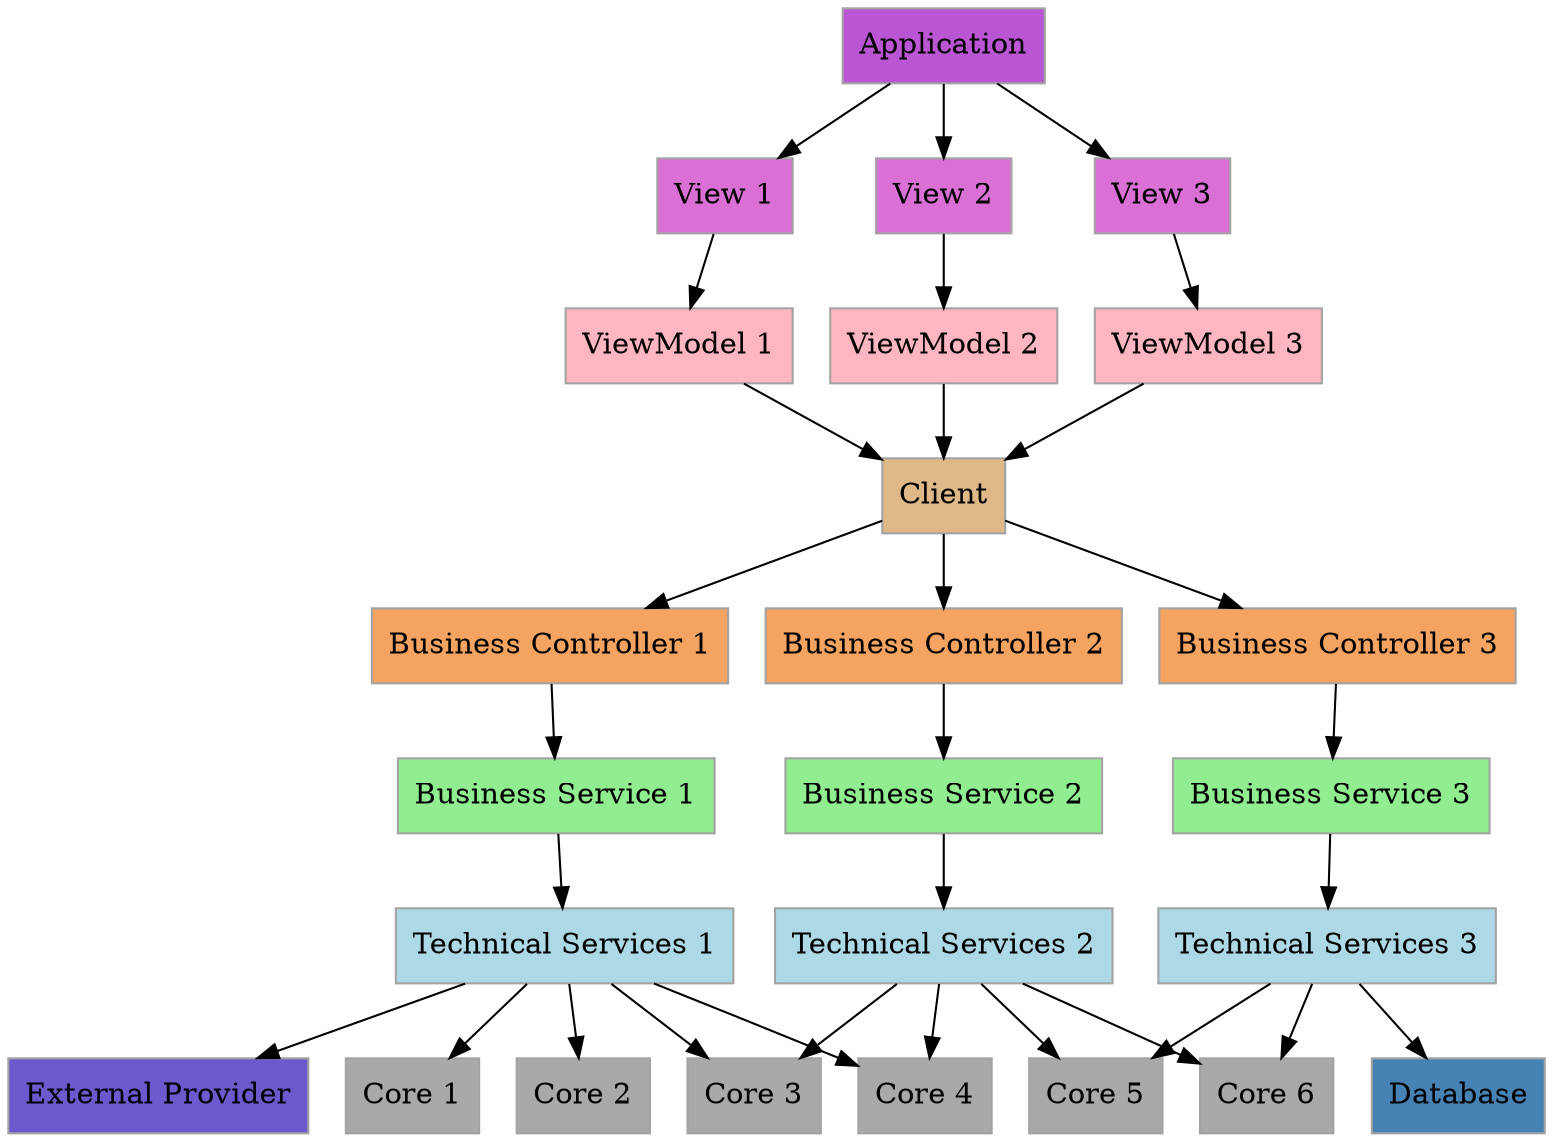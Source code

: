 digraph OctoWhirl 
{
    node [shape=box, style=filled, width=0.5, height=0.5];

    Application [label="Application", fillcolor=mediumorchid, width=0.5, height=0.5, color="#a3a3a3"]

    View1 [label="View 1", fillcolor=orchid, width=0.5, height=0.5, color="#a3a3a3"]
    View2 [label="View 2", fillcolor=orchid, width=0.5, height=0.5, color="#a3a3a3"]
    View3 [label="View 3", fillcolor=orchid, width=0.5, height=0.5, color="#a3a3a3"]

    ViewModel1 [label="ViewModel 1", fillcolor=lightpink, width=0.5, height=0.5, color="#a3a3a3"]
    ViewModel2 [label="ViewModel 2", fillcolor=lightpink, width=0.5, height=0.5, color="#a3a3a3"]
    ViewModel3 [label="ViewModel 3", fillcolor=lightpink, width=0.5, height=0.5, color="#a3a3a3"]

    Client [label="Client", fillcolor=burlywood, width=0.5, height=0.5, color="#a3a3a3"]

    BusinessController1 [label="Business Controller 1", fillcolor=sandybrown, width=0.5, height=0.5, color="#a3a3a3"]
    BusinessController2 [label="Business Controller 2", fillcolor=sandybrown, width=0.5, height=0.5, color="#a3a3a3"]
    BusinessController3 [label="Business Controller 3", fillcolor=sandybrown, width=0.5, height=0.5, color="#a3a3a3"]
    
    BusinessService1 [label="Business Service 1", fillcolor=lightgreen, width=0.5, height=0.5, color="#a3a3a3"]
    BusinessService2 [label="Business Service 2", fillcolor=lightgreen, width=0.5, height=0.5, color="#a3a3a3"]
    BusinessService3 [label="Business Service 3", fillcolor=lightgreen, width=0.5, height=0.5, color="#a3a3a3"]
    
    TechnicalServices1 [label="Technical Services 1", fillcolor=lightblue, width=0.5, height=0.5, color="#a3a3a3"]
    TechnicalServices2 [label="Technical Services 2", fillcolor=lightblue, width=0.5, height=0.5, color="#a3a3a3"]
    TechnicalServices3 [label="Technical Services 3", fillcolor=lightblue, width=0.5, height=0.5, color="#a3a3a3"]

    ExternalProvider [label="External Provider", fillcolor=slateblue, width=0.5, height=0.5, color="#a3a3a3"]
    DataBase [label="Database", fillcolor=steelblue, width=0.5, height=0.5, color="#a3a3a3"]

    Core1 [label="Core 1", fillcolor=darkgrey, width=0.5, height=0.5, color="#a3a3a3"]
    Core2 [label="Core 2", fillcolor=darkgrey, width=0.5, height=0.5, color="#a3a3a3"]
    Core3 [label="Core 3", fillcolor=darkgrey, width=0.5, height=0.5, color="#a3a3a3"]
    Core4 [label="Core 4", fillcolor=darkgrey, width=0.5, height=0.5, color="#a3a3a3"]
    Core5 [label="Core 5", fillcolor=darkgrey, width=0.5, height=0.5, color="#a3a3a3"]
    Core6 [label="Core 6", fillcolor=darkgrey, width=0.5, height=0.5, color="#a3a3a3"]

    Application -> View1
    Application -> View2
    Application -> View3

    View1 -> ViewModel1
    View2 -> ViewModel2
    View3 -> ViewModel3

    ViewModel1 -> Client
    ViewModel2 -> Client
    ViewModel3 -> Client

    Client -> BusinessController1
    Client -> BusinessController2
    Client -> BusinessController3

    BusinessController1 -> BusinessService1
    BusinessController2 -> BusinessService2
    BusinessController3 -> BusinessService3

    BusinessService1 -> TechnicalServices1
    BusinessService2 -> TechnicalServices2
    BusinessService3 -> TechnicalServices3

    TechnicalServices1 -> ExternalProvider

    TechnicalServices1 -> Core1
    TechnicalServices1 -> Core2
    TechnicalServices1 -> Core3
    TechnicalServices1 -> Core4
    TechnicalServices2 -> Core3
    TechnicalServices2 -> Core4
    TechnicalServices2 -> Core5
    TechnicalServices2 -> Core6
    TechnicalServices3 -> Core5
    TechnicalServices3 -> Core6

    TechnicalServices3 -> DataBase
}
